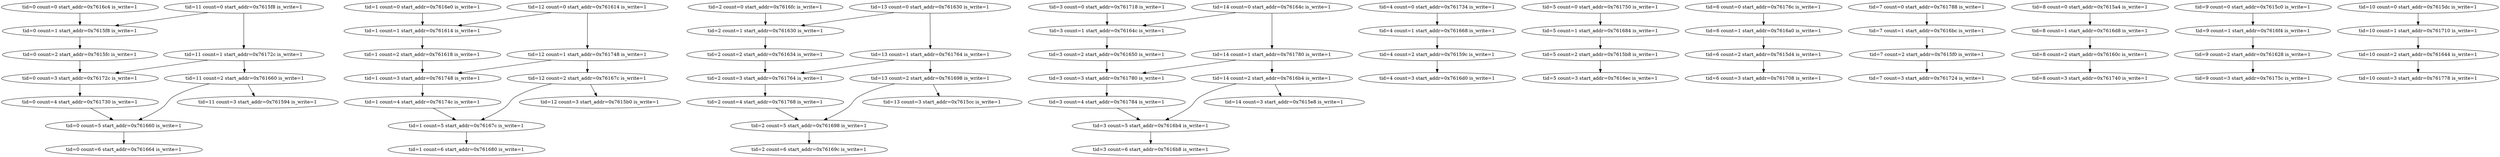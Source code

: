 digraph G {
0 [count=0, is_write=1, label="tid=0 count=0 start_addr=0x7616c4 is_write=1", start_addr="0x7616c4", tid=0];
1 [count=1, is_write=1, label="tid=0 count=1 start_addr=0x7615f8 is_write=1", start_addr="0x7615f8", tid=0];
2 [count=2, is_write=1, label="tid=0 count=2 start_addr=0x7615fc is_write=1", start_addr="0x7615fc", tid=0];
3 [count=3, is_write=1, label="tid=0 count=3 start_addr=0x76172c is_write=1", start_addr="0x76172c", tid=0];
4 [count=4, is_write=1, label="tid=0 count=4 start_addr=0x761730 is_write=1", start_addr="0x761730", tid=0];
5 [count=5, is_write=1, label="tid=0 count=5 start_addr=0x761660 is_write=1", start_addr="0x761660", tid=0];
6 [count=6, is_write=1, label="tid=0 count=6 start_addr=0x761664 is_write=1", start_addr="0x761664", tid=0];
10 [count=0, is_write=1, label="tid=1 count=0 start_addr=0x7616e0 is_write=1", start_addr="0x7616e0", tid=1];
11 [count=1, is_write=1, label="tid=1 count=1 start_addr=0x761614 is_write=1", start_addr="0x761614", tid=1];
12 [count=2, is_write=1, label="tid=1 count=2 start_addr=0x761618 is_write=1", start_addr="0x761618", tid=1];
13 [count=3, is_write=1, label="tid=1 count=3 start_addr=0x761748 is_write=1", start_addr="0x761748", tid=1];
14 [count=4, is_write=1, label="tid=1 count=4 start_addr=0x76174c is_write=1", start_addr="0x76174c", tid=1];
15 [count=5, is_write=1, label="tid=1 count=5 start_addr=0x76167c is_write=1", start_addr="0x76167c", tid=1];
16 [count=6, is_write=1, label="tid=1 count=6 start_addr=0x761680 is_write=1", start_addr="0x761680", tid=1];
20 [count=0, is_write=1, label="tid=2 count=0 start_addr=0x7616fc is_write=1", start_addr="0x7616fc", tid=2];
21 [count=1, is_write=1, label="tid=2 count=1 start_addr=0x761630 is_write=1", start_addr="0x761630", tid=2];
22 [count=2, is_write=1, label="tid=2 count=2 start_addr=0x761634 is_write=1", start_addr="0x761634", tid=2];
23 [count=3, is_write=1, label="tid=2 count=3 start_addr=0x761764 is_write=1", start_addr="0x761764", tid=2];
24 [count=4, is_write=1, label="tid=2 count=4 start_addr=0x761768 is_write=1", start_addr="0x761768", tid=2];
25 [count=5, is_write=1, label="tid=2 count=5 start_addr=0x761698 is_write=1", start_addr="0x761698", tid=2];
26 [count=6, is_write=1, label="tid=2 count=6 start_addr=0x76169c is_write=1", start_addr="0x76169c", tid=2];
30 [count=0, is_write=1, label="tid=3 count=0 start_addr=0x761718 is_write=1", start_addr="0x761718", tid=3];
31 [count=1, is_write=1, label="tid=3 count=1 start_addr=0x76164c is_write=1", start_addr="0x76164c", tid=3];
32 [count=2, is_write=1, label="tid=3 count=2 start_addr=0x761650 is_write=1", start_addr="0x761650", tid=3];
33 [count=3, is_write=1, label="tid=3 count=3 start_addr=0x761780 is_write=1", start_addr="0x761780", tid=3];
34 [count=4, is_write=1, label="tid=3 count=4 start_addr=0x761784 is_write=1", start_addr="0x761784", tid=3];
35 [count=5, is_write=1, label="tid=3 count=5 start_addr=0x7616b4 is_write=1", start_addr="0x7616b4", tid=3];
36 [count=6, is_write=1, label="tid=3 count=6 start_addr=0x7616b8 is_write=1", start_addr="0x7616b8", tid=3];
40 [count=0, is_write=1, label="tid=4 count=0 start_addr=0x761734 is_write=1", start_addr="0x761734", tid=4];
41 [count=1, is_write=1, label="tid=4 count=1 start_addr=0x761668 is_write=1", start_addr="0x761668", tid=4];
42 [count=2, is_write=1, label="tid=4 count=2 start_addr=0x76159c is_write=1", start_addr="0x76159c", tid=4];
43 [count=3, is_write=1, label="tid=4 count=3 start_addr=0x7616d0 is_write=1", start_addr="0x7616d0", tid=4];
50 [count=0, is_write=1, label="tid=5 count=0 start_addr=0x761750 is_write=1", start_addr="0x761750", tid=5];
51 [count=1, is_write=1, label="tid=5 count=1 start_addr=0x761684 is_write=1", start_addr="0x761684", tid=5];
52 [count=2, is_write=1, label="tid=5 count=2 start_addr=0x7615b8 is_write=1", start_addr="0x7615b8", tid=5];
53 [count=3, is_write=1, label="tid=5 count=3 start_addr=0x7616ec is_write=1", start_addr="0x7616ec", tid=5];
60 [count=0, is_write=1, label="tid=6 count=0 start_addr=0x76176c is_write=1", start_addr="0x76176c", tid=6];
61 [count=1, is_write=1, label="tid=6 count=1 start_addr=0x7616a0 is_write=1", start_addr="0x7616a0", tid=6];
62 [count=2, is_write=1, label="tid=6 count=2 start_addr=0x7615d4 is_write=1", start_addr="0x7615d4", tid=6];
63 [count=3, is_write=1, label="tid=6 count=3 start_addr=0x761708 is_write=1", start_addr="0x761708", tid=6];
70 [count=0, is_write=1, label="tid=7 count=0 start_addr=0x761788 is_write=1", start_addr="0x761788", tid=7];
71 [count=1, is_write=1, label="tid=7 count=1 start_addr=0x7616bc is_write=1", start_addr="0x7616bc", tid=7];
72 [count=2, is_write=1, label="tid=7 count=2 start_addr=0x7615f0 is_write=1", start_addr="0x7615f0", tid=7];
73 [count=3, is_write=1, label="tid=7 count=3 start_addr=0x761724 is_write=1", start_addr="0x761724", tid=7];
80 [count=0, is_write=1, label="tid=8 count=0 start_addr=0x7615a4 is_write=1", start_addr="0x7615a4", tid=8];
81 [count=1, is_write=1, label="tid=8 count=1 start_addr=0x7616d8 is_write=1", start_addr="0x7616d8", tid=8];
82 [count=2, is_write=1, label="tid=8 count=2 start_addr=0x76160c is_write=1", start_addr="0x76160c", tid=8];
83 [count=3, is_write=1, label="tid=8 count=3 start_addr=0x761740 is_write=1", start_addr="0x761740", tid=8];
90 [count=0, is_write=1, label="tid=9 count=0 start_addr=0x7615c0 is_write=1", start_addr="0x7615c0", tid=9];
91 [count=1, is_write=1, label="tid=9 count=1 start_addr=0x7616f4 is_write=1", start_addr="0x7616f4", tid=9];
92 [count=2, is_write=1, label="tid=9 count=2 start_addr=0x761628 is_write=1", start_addr="0x761628", tid=9];
93 [count=3, is_write=1, label="tid=9 count=3 start_addr=0x76175c is_write=1", start_addr="0x76175c", tid=9];
100 [count=0, is_write=1, label="tid=10 count=0 start_addr=0x7615dc is_write=1", start_addr="0x7615dc", tid=10];
101 [count=1, is_write=1, label="tid=10 count=1 start_addr=0x761710 is_write=1", start_addr="0x761710", tid=10];
102 [count=2, is_write=1, label="tid=10 count=2 start_addr=0x761644 is_write=1", start_addr="0x761644", tid=10];
103 [count=3, is_write=1, label="tid=10 count=3 start_addr=0x761778 is_write=1", start_addr="0x761778", tid=10];
110 [count=0, is_write=1, label="tid=11 count=0 start_addr=0x7615f8 is_write=1", start_addr="0x7615f8", tid=11];
111 [count=1, is_write=1, label="tid=11 count=1 start_addr=0x76172c is_write=1", start_addr="0x76172c", tid=11];
112 [count=2, is_write=1, label="tid=11 count=2 start_addr=0x761660 is_write=1", start_addr="0x761660", tid=11];
113 [count=3, is_write=1, label="tid=11 count=3 start_addr=0x761594 is_write=1", start_addr="0x761594", tid=11];
120 [count=0, is_write=1, label="tid=12 count=0 start_addr=0x761614 is_write=1", start_addr="0x761614", tid=12];
121 [count=1, is_write=1, label="tid=12 count=1 start_addr=0x761748 is_write=1", start_addr="0x761748", tid=12];
122 [count=2, is_write=1, label="tid=12 count=2 start_addr=0x76167c is_write=1", start_addr="0x76167c", tid=12];
123 [count=3, is_write=1, label="tid=12 count=3 start_addr=0x7615b0 is_write=1", start_addr="0x7615b0", tid=12];
130 [count=0, is_write=1, label="tid=13 count=0 start_addr=0x761630 is_write=1", start_addr="0x761630", tid=13];
131 [count=1, is_write=1, label="tid=13 count=1 start_addr=0x761764 is_write=1", start_addr="0x761764", tid=13];
132 [count=2, is_write=1, label="tid=13 count=2 start_addr=0x761698 is_write=1", start_addr="0x761698", tid=13];
133 [count=3, is_write=1, label="tid=13 count=3 start_addr=0x7615cc is_write=1", start_addr="0x7615cc", tid=13];
140 [count=0, is_write=1, label="tid=14 count=0 start_addr=0x76164c is_write=1", start_addr="0x76164c", tid=14];
141 [count=1, is_write=1, label="tid=14 count=1 start_addr=0x761780 is_write=1", start_addr="0x761780", tid=14];
142 [count=2, is_write=1, label="tid=14 count=2 start_addr=0x7616b4 is_write=1", start_addr="0x7616b4", tid=14];
143 [count=3, is_write=1, label="tid=14 count=3 start_addr=0x7615e8 is_write=1", start_addr="0x7615e8", tid=14];
0->1 ;
1->2 ;
2->3 ;
3->4 ;
4->5 ;
5->6 ;
10->11 ;
11->12 ;
12->13 ;
13->14 ;
14->15 ;
15->16 ;
20->21 ;
21->22 ;
22->23 ;
23->24 ;
24->25 ;
25->26 ;
30->31 ;
31->32 ;
32->33 ;
33->34 ;
34->35 ;
35->36 ;
40->41 ;
41->42 ;
42->43 ;
50->51 ;
51->52 ;
52->53 ;
60->61 ;
61->62 ;
62->63 ;
70->71 ;
71->72 ;
72->73 ;
80->81 ;
81->82 ;
82->83 ;
90->91 ;
91->92 ;
92->93 ;
100->101 ;
101->102 ;
102->103 ;
110->111 ;
111->112 ;
112->113 ;
120->121 ;
121->122 ;
122->123 ;
130->131 ;
131->132 ;
132->133 ;
140->141 ;
141->142 ;
142->143 ;
110->1 ;
111->3 ;
112->5 ;
120->11 ;
121->13 ;
122->15 ;
130->21 ;
131->23 ;
132->25 ;
140->31 ;
141->33 ;
142->35 ;
}
